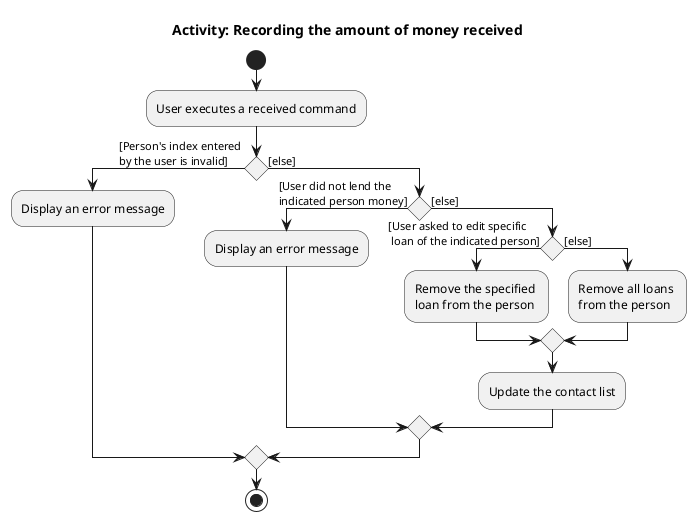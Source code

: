 @startuml
title Activity: Recording the amount of money received
start
:User executes a received command;

if () then ([Person's index entered \nby the user is invalid])
    :Display an error message;
else ([else])
    if () then ([User did not lend the \nindicated person money])
        :Display an error message;
    else ([else])
        if () then ([User asked to edit specific\n loan of the indicated person])
            :Remove the specified \nloan from the person;
        else ([else])
            :Remove all loans \nfrom the person;
        endif
        :Update the contact list;
    endif
endif
stop
@enduml
